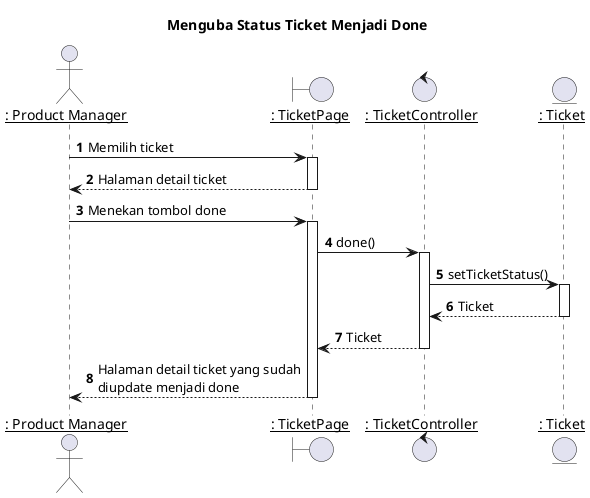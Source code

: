 @startuml Menguba Status Ticket Menjadi Done

title "Menguba Status Ticket Menjadi Done"

actor IPM as "__: Product Manager__"
boundary TicketPage as "__: TicketPage__"
control TicketController as "__: TicketController__"
entity Ticket as "__: Ticket__"

autonumber 1
'list
IPM -> TicketPage: Memilih ticket
activate TicketPage

TicketPage --> IPM: Halaman detail ticket
deactivate TicketPage

'Menutup ticket
IPM -> TicketPage: Menekan tombol done
activate TicketPage

TicketPage -> TicketController: done()
activate TicketController

TicketController -> Ticket: setTicketStatus()
activate Ticket

Ticket --> TicketController : Ticket
deactivate Ticket

TicketController --> TicketPage : Ticket
deactivate TicketController

TicketPage --> IPM : Halaman detail ticket yang sudah\ndiupdate menjadi done
deactivate TicketPage


@enduml

